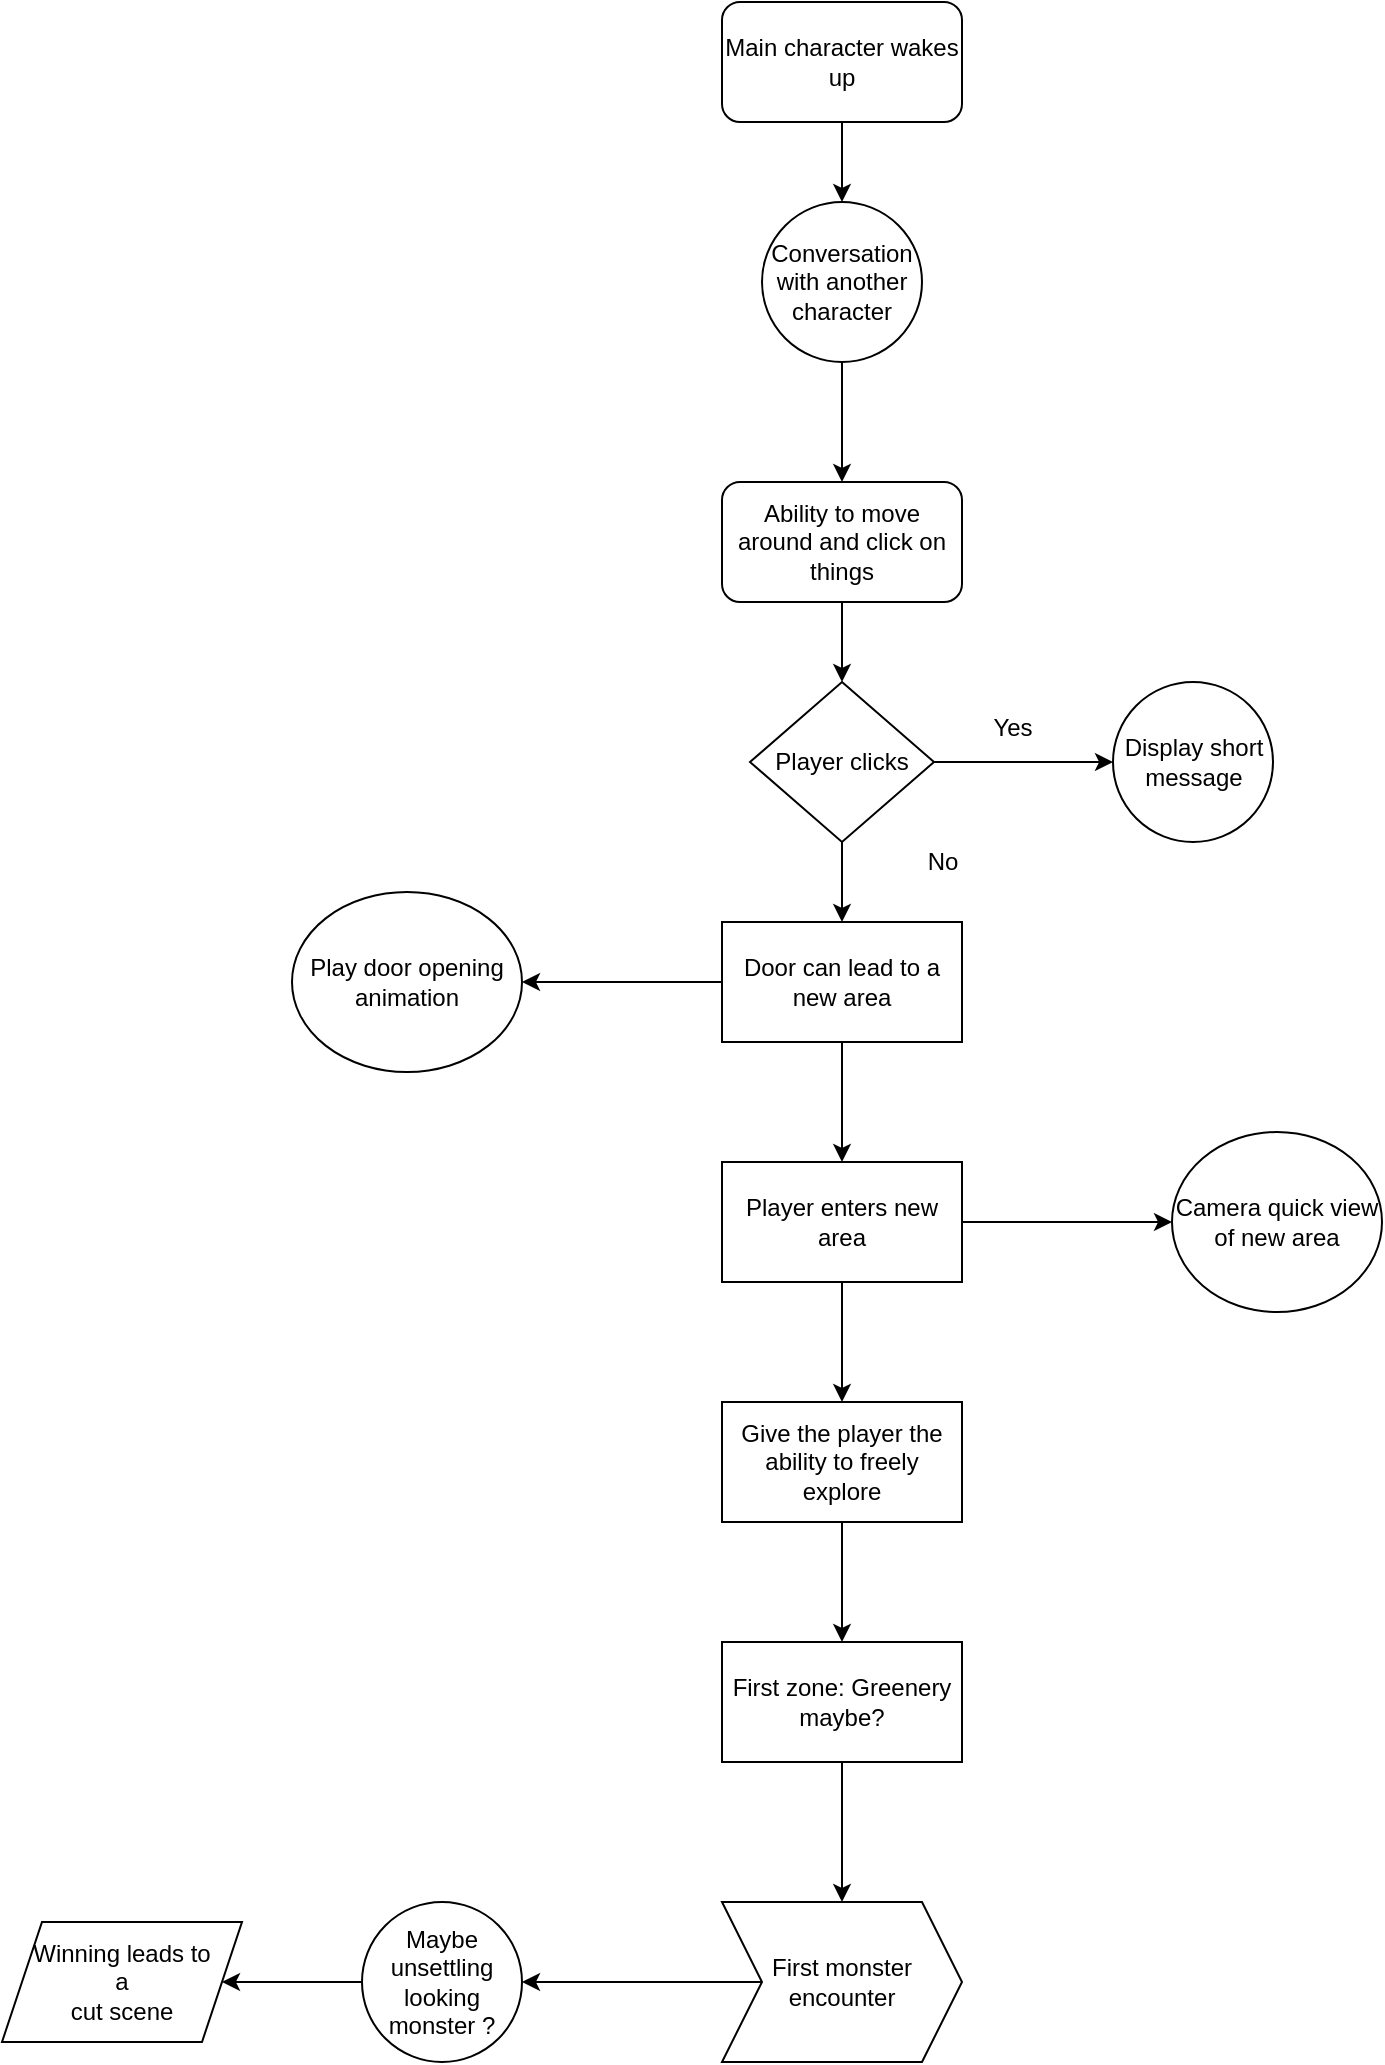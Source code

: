 <mxfile version="24.8.3">
  <diagram name="Page-1" id="1GIaEnXw1OVsOHgeOdhA">
    <mxGraphModel dx="830" dy="442" grid="1" gridSize="10" guides="1" tooltips="1" connect="1" arrows="1" fold="1" page="1" pageScale="1" pageWidth="850" pageHeight="1100" math="0" shadow="0">
      <root>
        <mxCell id="0" />
        <mxCell id="1" parent="0" />
        <mxCell id="5KCFoeUiekdsdQepZHM_-3" value="" style="edgeStyle=orthogonalEdgeStyle;rounded=0;orthogonalLoop=1;jettySize=auto;html=1;" parent="1" source="5KCFoeUiekdsdQepZHM_-1" target="5KCFoeUiekdsdQepZHM_-2" edge="1">
          <mxGeometry relative="1" as="geometry" />
        </mxCell>
        <mxCell id="5KCFoeUiekdsdQepZHM_-1" value="Main character wakes up" style="rounded=1;whiteSpace=wrap;html=1;" parent="1" vertex="1">
          <mxGeometry x="365" y="20" width="120" height="60" as="geometry" />
        </mxCell>
        <mxCell id="5KCFoeUiekdsdQepZHM_-5" value="" style="edgeStyle=orthogonalEdgeStyle;rounded=0;orthogonalLoop=1;jettySize=auto;html=1;" parent="1" source="5KCFoeUiekdsdQepZHM_-2" target="5KCFoeUiekdsdQepZHM_-4" edge="1">
          <mxGeometry relative="1" as="geometry" />
        </mxCell>
        <mxCell id="5KCFoeUiekdsdQepZHM_-2" value="Conversation with another character" style="ellipse;whiteSpace=wrap;html=1;rounded=1;" parent="1" vertex="1">
          <mxGeometry x="385" y="120" width="80" height="80" as="geometry" />
        </mxCell>
        <mxCell id="5KCFoeUiekdsdQepZHM_-11" style="edgeStyle=orthogonalEdgeStyle;rounded=0;orthogonalLoop=1;jettySize=auto;html=1;" parent="1" source="5KCFoeUiekdsdQepZHM_-4" target="5KCFoeUiekdsdQepZHM_-10" edge="1">
          <mxGeometry relative="1" as="geometry" />
        </mxCell>
        <mxCell id="5KCFoeUiekdsdQepZHM_-4" value="Ability to move around and click on things" style="whiteSpace=wrap;html=1;rounded=1;" parent="1" vertex="1">
          <mxGeometry x="365" y="260" width="120" height="60" as="geometry" />
        </mxCell>
        <mxCell id="5KCFoeUiekdsdQepZHM_-13" value="" style="edgeStyle=orthogonalEdgeStyle;rounded=0;orthogonalLoop=1;jettySize=auto;html=1;" parent="1" source="5KCFoeUiekdsdQepZHM_-10" target="5KCFoeUiekdsdQepZHM_-12" edge="1">
          <mxGeometry relative="1" as="geometry" />
        </mxCell>
        <mxCell id="5KCFoeUiekdsdQepZHM_-16" value="" style="edgeStyle=orthogonalEdgeStyle;rounded=0;orthogonalLoop=1;jettySize=auto;html=1;" parent="1" source="5KCFoeUiekdsdQepZHM_-10" target="5KCFoeUiekdsdQepZHM_-15" edge="1">
          <mxGeometry relative="1" as="geometry" />
        </mxCell>
        <mxCell id="5KCFoeUiekdsdQepZHM_-10" value="Player clicks" style="rhombus;whiteSpace=wrap;html=1;" parent="1" vertex="1">
          <mxGeometry x="379" y="360" width="92" height="80" as="geometry" />
        </mxCell>
        <mxCell id="5KCFoeUiekdsdQepZHM_-12" value="&lt;div&gt;Display short message&lt;/div&gt;" style="ellipse;whiteSpace=wrap;html=1;" parent="1" vertex="1">
          <mxGeometry x="560.5" y="360" width="80" height="80" as="geometry" />
        </mxCell>
        <mxCell id="5KCFoeUiekdsdQepZHM_-14" value="Yes" style="text;html=1;align=center;verticalAlign=middle;resizable=0;points=[];autosize=1;strokeColor=none;fillColor=none;" parent="1" vertex="1">
          <mxGeometry x="490" y="368" width="40" height="30" as="geometry" />
        </mxCell>
        <mxCell id="nmu_RtBM79Nrah6Di6ye-2" value="" style="edgeStyle=orthogonalEdgeStyle;rounded=0;orthogonalLoop=1;jettySize=auto;html=1;" parent="1" source="5KCFoeUiekdsdQepZHM_-15" target="nmu_RtBM79Nrah6Di6ye-1" edge="1">
          <mxGeometry relative="1" as="geometry" />
        </mxCell>
        <mxCell id="nmu_RtBM79Nrah6Di6ye-4" value="" style="edgeStyle=orthogonalEdgeStyle;rounded=0;orthogonalLoop=1;jettySize=auto;html=1;" parent="1" source="5KCFoeUiekdsdQepZHM_-15" target="nmu_RtBM79Nrah6Di6ye-3" edge="1">
          <mxGeometry relative="1" as="geometry" />
        </mxCell>
        <mxCell id="5KCFoeUiekdsdQepZHM_-15" value="Door can lead to a new area" style="whiteSpace=wrap;html=1;" parent="1" vertex="1">
          <mxGeometry x="365" y="480" width="120" height="60" as="geometry" />
        </mxCell>
        <mxCell id="5KCFoeUiekdsdQepZHM_-17" value="No" style="text;html=1;align=center;verticalAlign=middle;resizable=0;points=[];autosize=1;strokeColor=none;fillColor=none;" parent="1" vertex="1">
          <mxGeometry x="455" y="435" width="40" height="30" as="geometry" />
        </mxCell>
        <mxCell id="nmu_RtBM79Nrah6Di6ye-1" value="Play door opening animation" style="ellipse;whiteSpace=wrap;html=1;" parent="1" vertex="1">
          <mxGeometry x="150" y="465" width="115" height="90" as="geometry" />
        </mxCell>
        <mxCell id="nmu_RtBM79Nrah6Di6ye-6" value="" style="edgeStyle=orthogonalEdgeStyle;rounded=0;orthogonalLoop=1;jettySize=auto;html=1;" parent="1" source="nmu_RtBM79Nrah6Di6ye-3" target="nmu_RtBM79Nrah6Di6ye-5" edge="1">
          <mxGeometry relative="1" as="geometry" />
        </mxCell>
        <mxCell id="nmu_RtBM79Nrah6Di6ye-10" value="" style="edgeStyle=orthogonalEdgeStyle;rounded=0;orthogonalLoop=1;jettySize=auto;html=1;" parent="1" source="nmu_RtBM79Nrah6Di6ye-3" target="nmu_RtBM79Nrah6Di6ye-9" edge="1">
          <mxGeometry relative="1" as="geometry" />
        </mxCell>
        <mxCell id="nmu_RtBM79Nrah6Di6ye-3" value="Player enters new area" style="whiteSpace=wrap;html=1;" parent="1" vertex="1">
          <mxGeometry x="365" y="600" width="120" height="60" as="geometry" />
        </mxCell>
        <mxCell id="nmu_RtBM79Nrah6Di6ye-5" value="Camera quick view of new area" style="ellipse;whiteSpace=wrap;html=1;" parent="1" vertex="1">
          <mxGeometry x="590" y="585" width="105" height="90" as="geometry" />
        </mxCell>
        <mxCell id="cg1DQjYzUuZj5ZJGP0xP-2" value="" style="edgeStyle=orthogonalEdgeStyle;rounded=0;orthogonalLoop=1;jettySize=auto;html=1;" parent="1" source="nmu_RtBM79Nrah6Di6ye-9" target="cg1DQjYzUuZj5ZJGP0xP-1" edge="1">
          <mxGeometry relative="1" as="geometry" />
        </mxCell>
        <mxCell id="nmu_RtBM79Nrah6Di6ye-9" value="Give the player the ability to freely explore" style="whiteSpace=wrap;html=1;" parent="1" vertex="1">
          <mxGeometry x="365" y="720" width="120" height="60" as="geometry" />
        </mxCell>
        <mxCell id="xmn8ZIYs8Wee5Xut9ODS-2" value="" style="edgeStyle=orthogonalEdgeStyle;rounded=0;orthogonalLoop=1;jettySize=auto;html=1;" parent="1" source="cg1DQjYzUuZj5ZJGP0xP-1" target="xmn8ZIYs8Wee5Xut9ODS-1" edge="1">
          <mxGeometry relative="1" as="geometry" />
        </mxCell>
        <mxCell id="cg1DQjYzUuZj5ZJGP0xP-1" value="First zone: Greenery maybe?" style="whiteSpace=wrap;html=1;" parent="1" vertex="1">
          <mxGeometry x="365" y="840" width="120" height="60" as="geometry" />
        </mxCell>
        <mxCell id="QPjYyUaKe2Vzthkmlvb2-2" value="" style="edgeStyle=orthogonalEdgeStyle;rounded=0;orthogonalLoop=1;jettySize=auto;html=1;" parent="1" source="xmn8ZIYs8Wee5Xut9ODS-1" target="QPjYyUaKe2Vzthkmlvb2-1" edge="1">
          <mxGeometry relative="1" as="geometry" />
        </mxCell>
        <mxCell id="xmn8ZIYs8Wee5Xut9ODS-1" value="First monster encounter" style="shape=step;perimeter=stepPerimeter;whiteSpace=wrap;html=1;fixedSize=1;" parent="1" vertex="1">
          <mxGeometry x="365" y="970" width="120" height="80" as="geometry" />
        </mxCell>
        <mxCell id="1TeKBxmaTOy4pdmabN7e-2" value="" style="edgeStyle=orthogonalEdgeStyle;rounded=0;orthogonalLoop=1;jettySize=auto;html=1;" edge="1" parent="1" source="QPjYyUaKe2Vzthkmlvb2-1" target="1TeKBxmaTOy4pdmabN7e-1">
          <mxGeometry relative="1" as="geometry" />
        </mxCell>
        <mxCell id="QPjYyUaKe2Vzthkmlvb2-1" value="Maybe unsettling looking monster ?" style="ellipse;whiteSpace=wrap;html=1;" parent="1" vertex="1">
          <mxGeometry x="185" y="970" width="80" height="80" as="geometry" />
        </mxCell>
        <mxCell id="1TeKBxmaTOy4pdmabN7e-1" value="&lt;div&gt;Winning leads to&lt;/div&gt;&lt;div&gt;a&lt;/div&gt;&lt;div&gt;cut scene &lt;br&gt;&lt;/div&gt;" style="shape=parallelogram;perimeter=parallelogramPerimeter;whiteSpace=wrap;html=1;fixedSize=1;" vertex="1" parent="1">
          <mxGeometry x="5" y="980" width="120" height="60" as="geometry" />
        </mxCell>
      </root>
    </mxGraphModel>
  </diagram>
</mxfile>
